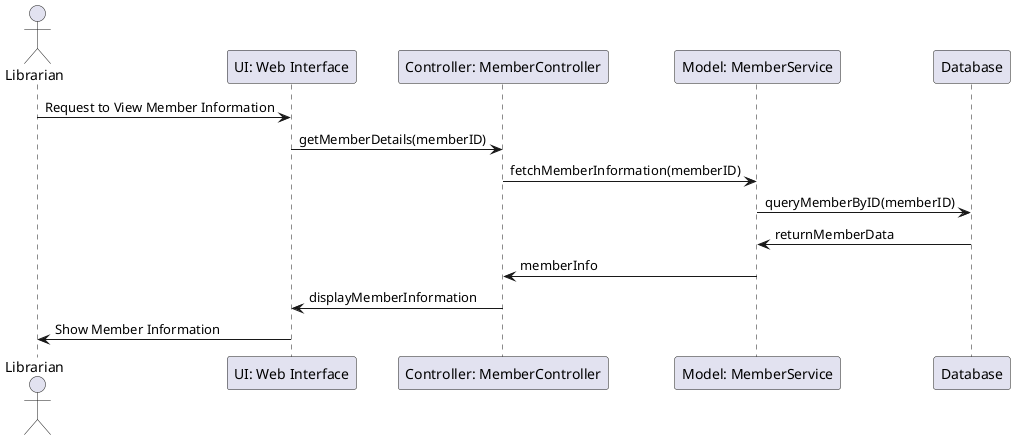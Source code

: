 @startuml
actor Librarian
participant "UI: Web Interface" as UI
participant "Controller: MemberController" as Controller
participant "Model: MemberService" as Service
participant "Database" as DB

Librarian -> UI : Request to View Member Information
UI -> Controller : getMemberDetails(memberID)
Controller -> Service : fetchMemberInformation(memberID)
Service -> DB : queryMemberByID(memberID)
DB -> Service : returnMemberData
Service -> Controller : memberInfo
Controller -> UI : displayMemberInformation
UI -> Librarian : Show Member Information

@enduml